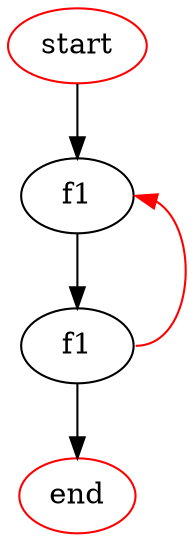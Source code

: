 digraph "foo" {
	start[shape=ellipse, label="start", color=red]
	end[shape=ellipse, label="end", color=red]
	n0[shape=ellipse, label="f1\n"]
	n1[shape=ellipse, label="f1\n"]
	n1:e -> n0:e [color=red]
	start -> n0 [weight=100]
	n0 -> n1 [weight=100]
	n1 -> end [weight=100]
}
